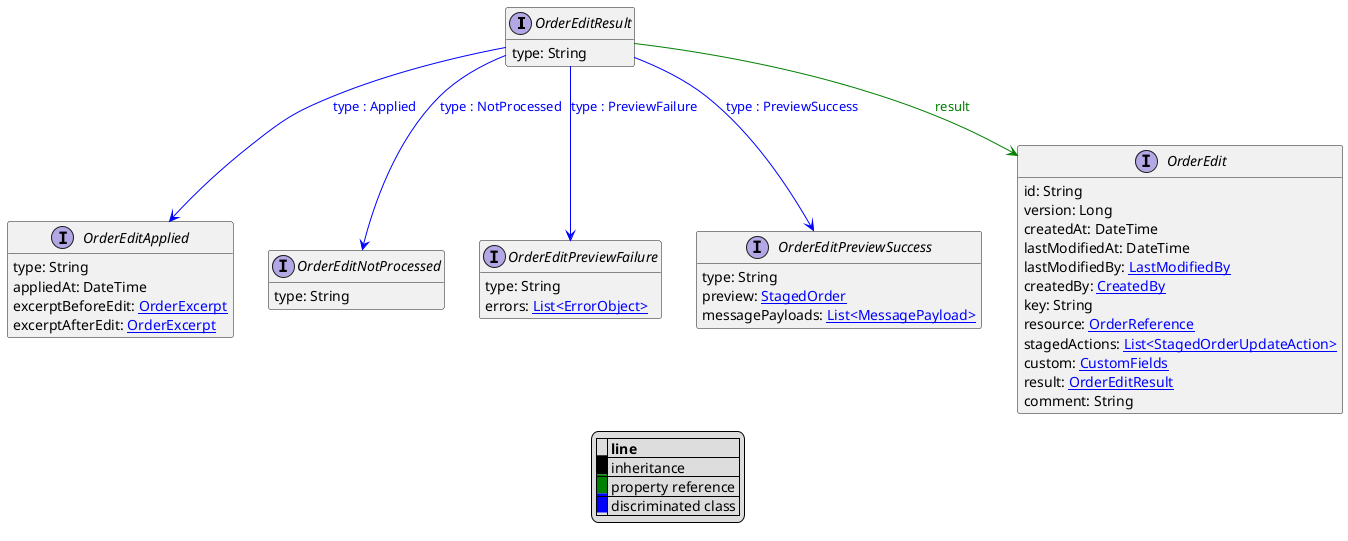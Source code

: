 @startuml

hide empty fields
hide empty methods
legend
|= |= line |
|<back:black>   </back>| inheritance |
|<back:green>   </back>| property reference |
|<back:blue>   </back>| discriminated class |
endlegend
interface OrderEditResult [[OrderEditResult.svg]]  {
    type: String
}


interface OrderEditApplied [[OrderEditApplied.svg]]  {
    type: String
    appliedAt: DateTime
    excerptBeforeEdit: [[OrderExcerpt.svg OrderExcerpt]]
    excerptAfterEdit: [[OrderExcerpt.svg OrderExcerpt]]
}
interface OrderEditNotProcessed [[OrderEditNotProcessed.svg]]  {
    type: String
}
interface OrderEditPreviewFailure [[OrderEditPreviewFailure.svg]]  {
    type: String
    errors: [[ErrorObject.svg List<ErrorObject>]]
}
interface OrderEditPreviewSuccess [[OrderEditPreviewSuccess.svg]]  {
    type: String
    preview: [[StagedOrder.svg StagedOrder]]
    messagePayloads: [[MessagePayload.svg List<MessagePayload>]]
}
interface OrderEdit [[OrderEdit.svg]]  {
    id: String
    version: Long
    createdAt: DateTime
    lastModifiedAt: DateTime
    lastModifiedBy: [[LastModifiedBy.svg LastModifiedBy]]
    createdBy: [[CreatedBy.svg CreatedBy]]
    key: String
    resource: [[OrderReference.svg OrderReference]]
    stagedActions: [[StagedOrderUpdateAction.svg List<StagedOrderUpdateAction>]]
    custom: [[CustomFields.svg CustomFields]]
    result: [[OrderEditResult.svg OrderEditResult]]
    comment: String
}
OrderEditResult --> OrderEditApplied #blue;text:blue : "type : Applied"
OrderEditResult --> OrderEditNotProcessed #blue;text:blue : "type : NotProcessed"
OrderEditResult --> OrderEditPreviewFailure #blue;text:blue : "type : PreviewFailure"
OrderEditResult --> OrderEditPreviewSuccess #blue;text:blue : "type : PreviewSuccess"
OrderEditResult --> OrderEdit #green;text:green : "result"
@enduml
